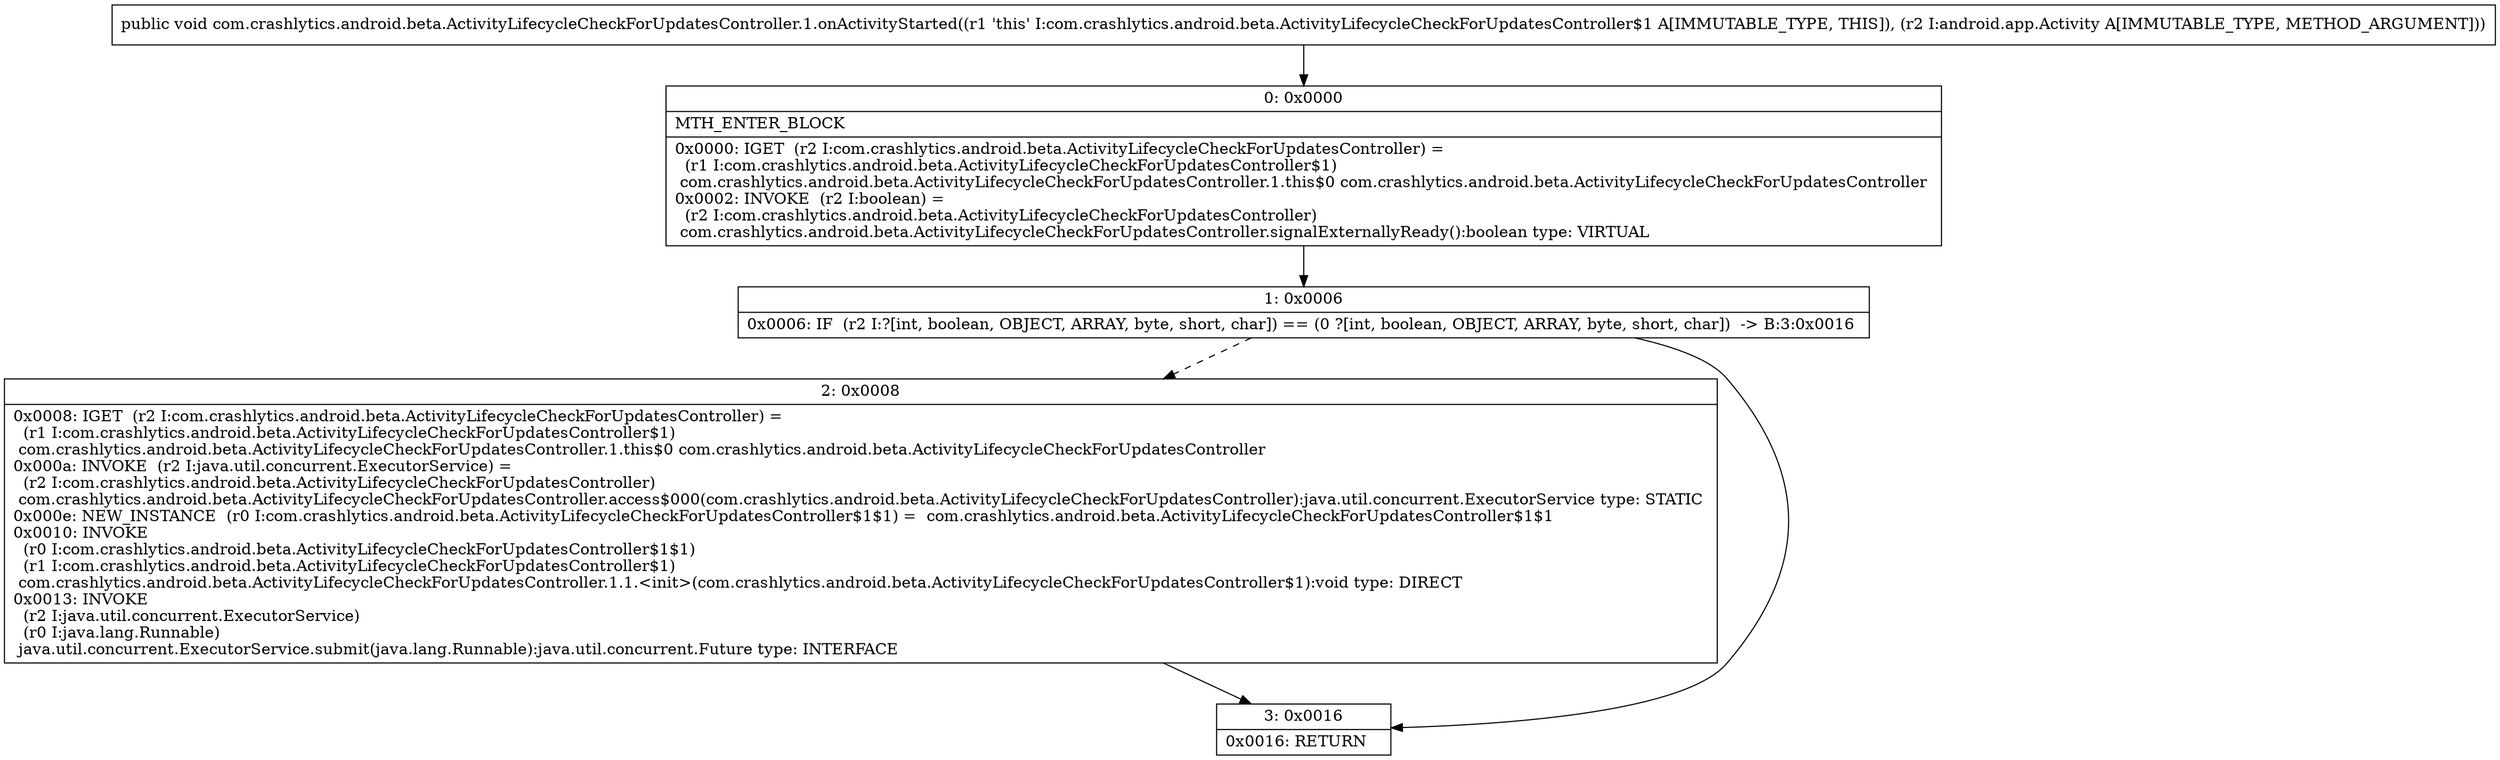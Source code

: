 digraph "CFG forcom.crashlytics.android.beta.ActivityLifecycleCheckForUpdatesController.1.onActivityStarted(Landroid\/app\/Activity;)V" {
Node_0 [shape=record,label="{0\:\ 0x0000|MTH_ENTER_BLOCK\l|0x0000: IGET  (r2 I:com.crashlytics.android.beta.ActivityLifecycleCheckForUpdatesController) = \l  (r1 I:com.crashlytics.android.beta.ActivityLifecycleCheckForUpdatesController$1)\l com.crashlytics.android.beta.ActivityLifecycleCheckForUpdatesController.1.this$0 com.crashlytics.android.beta.ActivityLifecycleCheckForUpdatesController \l0x0002: INVOKE  (r2 I:boolean) = \l  (r2 I:com.crashlytics.android.beta.ActivityLifecycleCheckForUpdatesController)\l com.crashlytics.android.beta.ActivityLifecycleCheckForUpdatesController.signalExternallyReady():boolean type: VIRTUAL \l}"];
Node_1 [shape=record,label="{1\:\ 0x0006|0x0006: IF  (r2 I:?[int, boolean, OBJECT, ARRAY, byte, short, char]) == (0 ?[int, boolean, OBJECT, ARRAY, byte, short, char])  \-\> B:3:0x0016 \l}"];
Node_2 [shape=record,label="{2\:\ 0x0008|0x0008: IGET  (r2 I:com.crashlytics.android.beta.ActivityLifecycleCheckForUpdatesController) = \l  (r1 I:com.crashlytics.android.beta.ActivityLifecycleCheckForUpdatesController$1)\l com.crashlytics.android.beta.ActivityLifecycleCheckForUpdatesController.1.this$0 com.crashlytics.android.beta.ActivityLifecycleCheckForUpdatesController \l0x000a: INVOKE  (r2 I:java.util.concurrent.ExecutorService) = \l  (r2 I:com.crashlytics.android.beta.ActivityLifecycleCheckForUpdatesController)\l com.crashlytics.android.beta.ActivityLifecycleCheckForUpdatesController.access$000(com.crashlytics.android.beta.ActivityLifecycleCheckForUpdatesController):java.util.concurrent.ExecutorService type: STATIC \l0x000e: NEW_INSTANCE  (r0 I:com.crashlytics.android.beta.ActivityLifecycleCheckForUpdatesController$1$1) =  com.crashlytics.android.beta.ActivityLifecycleCheckForUpdatesController$1$1 \l0x0010: INVOKE  \l  (r0 I:com.crashlytics.android.beta.ActivityLifecycleCheckForUpdatesController$1$1)\l  (r1 I:com.crashlytics.android.beta.ActivityLifecycleCheckForUpdatesController$1)\l com.crashlytics.android.beta.ActivityLifecycleCheckForUpdatesController.1.1.\<init\>(com.crashlytics.android.beta.ActivityLifecycleCheckForUpdatesController$1):void type: DIRECT \l0x0013: INVOKE  \l  (r2 I:java.util.concurrent.ExecutorService)\l  (r0 I:java.lang.Runnable)\l java.util.concurrent.ExecutorService.submit(java.lang.Runnable):java.util.concurrent.Future type: INTERFACE \l}"];
Node_3 [shape=record,label="{3\:\ 0x0016|0x0016: RETURN   \l}"];
MethodNode[shape=record,label="{public void com.crashlytics.android.beta.ActivityLifecycleCheckForUpdatesController.1.onActivityStarted((r1 'this' I:com.crashlytics.android.beta.ActivityLifecycleCheckForUpdatesController$1 A[IMMUTABLE_TYPE, THIS]), (r2 I:android.app.Activity A[IMMUTABLE_TYPE, METHOD_ARGUMENT])) }"];
MethodNode -> Node_0;
Node_0 -> Node_1;
Node_1 -> Node_2[style=dashed];
Node_1 -> Node_3;
Node_2 -> Node_3;
}

